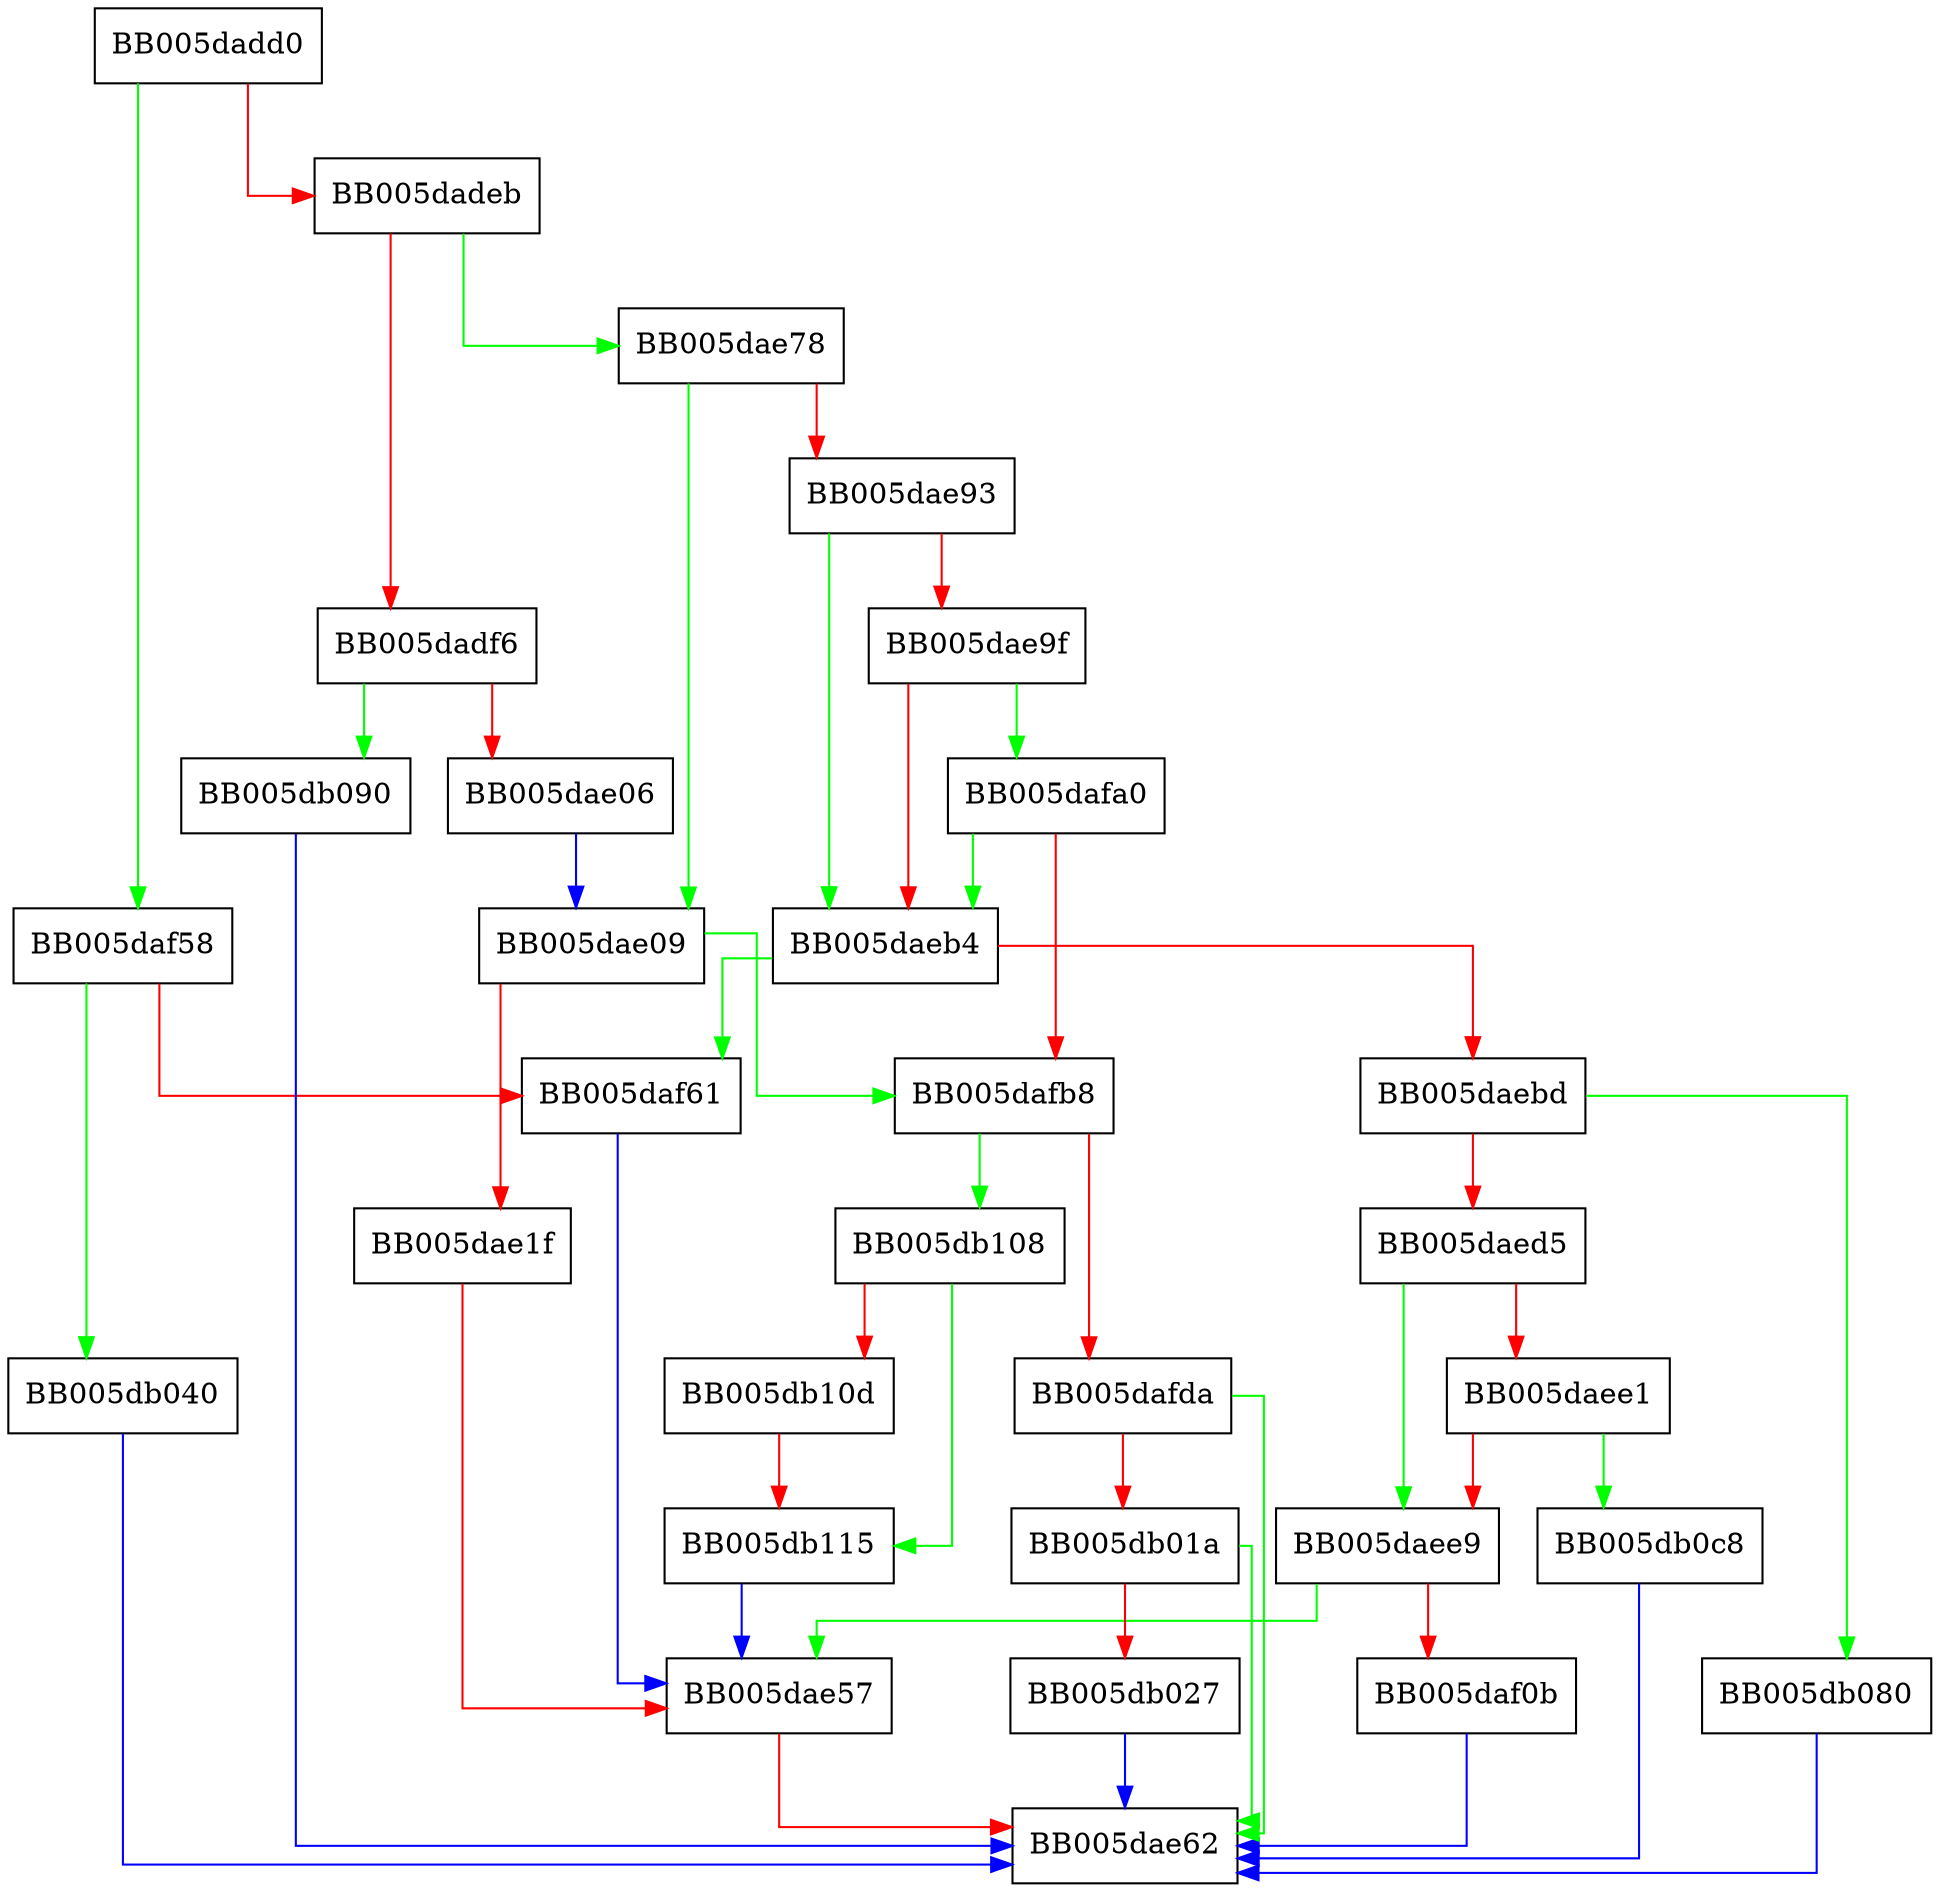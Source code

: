 digraph EVP_PKEY_CTX_new_id {
  node [shape="box"];
  graph [splines=ortho];
  BB005dadd0 -> BB005daf58 [color="green"];
  BB005dadd0 -> BB005dadeb [color="red"];
  BB005dadeb -> BB005dae78 [color="green"];
  BB005dadeb -> BB005dadf6 [color="red"];
  BB005dadf6 -> BB005db090 [color="green"];
  BB005dadf6 -> BB005dae06 [color="red"];
  BB005dae06 -> BB005dae09 [color="blue"];
  BB005dae09 -> BB005dafb8 [color="green"];
  BB005dae09 -> BB005dae1f [color="red"];
  BB005dae1f -> BB005dae57 [color="red"];
  BB005dae57 -> BB005dae62 [color="red"];
  BB005dae78 -> BB005dae09 [color="green"];
  BB005dae78 -> BB005dae93 [color="red"];
  BB005dae93 -> BB005daeb4 [color="green"];
  BB005dae93 -> BB005dae9f [color="red"];
  BB005dae9f -> BB005dafa0 [color="green"];
  BB005dae9f -> BB005daeb4 [color="red"];
  BB005daeb4 -> BB005daf61 [color="green"];
  BB005daeb4 -> BB005daebd [color="red"];
  BB005daebd -> BB005db080 [color="green"];
  BB005daebd -> BB005daed5 [color="red"];
  BB005daed5 -> BB005daee9 [color="green"];
  BB005daed5 -> BB005daee1 [color="red"];
  BB005daee1 -> BB005db0c8 [color="green"];
  BB005daee1 -> BB005daee9 [color="red"];
  BB005daee9 -> BB005dae57 [color="green"];
  BB005daee9 -> BB005daf0b [color="red"];
  BB005daf0b -> BB005dae62 [color="blue"];
  BB005daf58 -> BB005db040 [color="green"];
  BB005daf58 -> BB005daf61 [color="red"];
  BB005daf61 -> BB005dae57 [color="blue"];
  BB005dafa0 -> BB005daeb4 [color="green"];
  BB005dafa0 -> BB005dafb8 [color="red"];
  BB005dafb8 -> BB005db108 [color="green"];
  BB005dafb8 -> BB005dafda [color="red"];
  BB005dafda -> BB005dae62 [color="green"];
  BB005dafda -> BB005db01a [color="red"];
  BB005db01a -> BB005dae62 [color="green"];
  BB005db01a -> BB005db027 [color="red"];
  BB005db027 -> BB005dae62 [color="blue"];
  BB005db040 -> BB005dae62 [color="blue"];
  BB005db080 -> BB005dae62 [color="blue"];
  BB005db090 -> BB005dae62 [color="blue"];
  BB005db0c8 -> BB005dae62 [color="blue"];
  BB005db108 -> BB005db115 [color="green"];
  BB005db108 -> BB005db10d [color="red"];
  BB005db10d -> BB005db115 [color="red"];
  BB005db115 -> BB005dae57 [color="blue"];
}